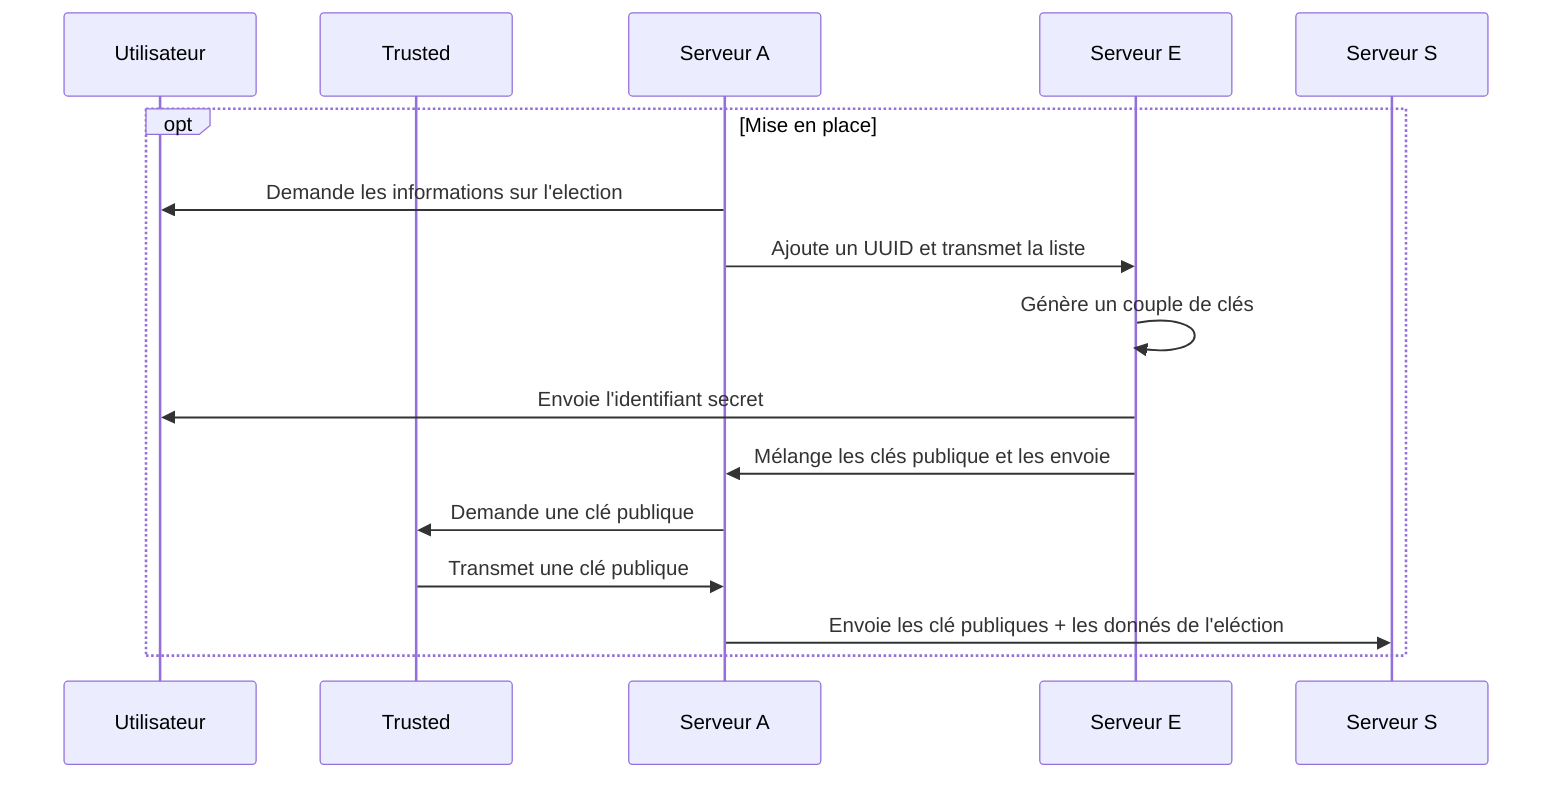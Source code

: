 sequenceDiagram
    participant U as Utilisateur
    participant T as Trusted
    participant A as Serveur A
    participant E as Serveur E
    participant S as Serveur S
    opt Mise en place
    A->>U: Demande les informations sur l'election
    A->>E: Ajoute un UUID et transmet la liste
    E->>E: Génère un couple de clés
    E->>U: Envoie l'identifiant secret
    E->>A: Mélange les clés publique et les envoie
    A->>T: Demande une clé publique
    T->>A: Transmet une clé publique
    A->>S: Envoie les clé publiques + les donnés de l'eléction
    end